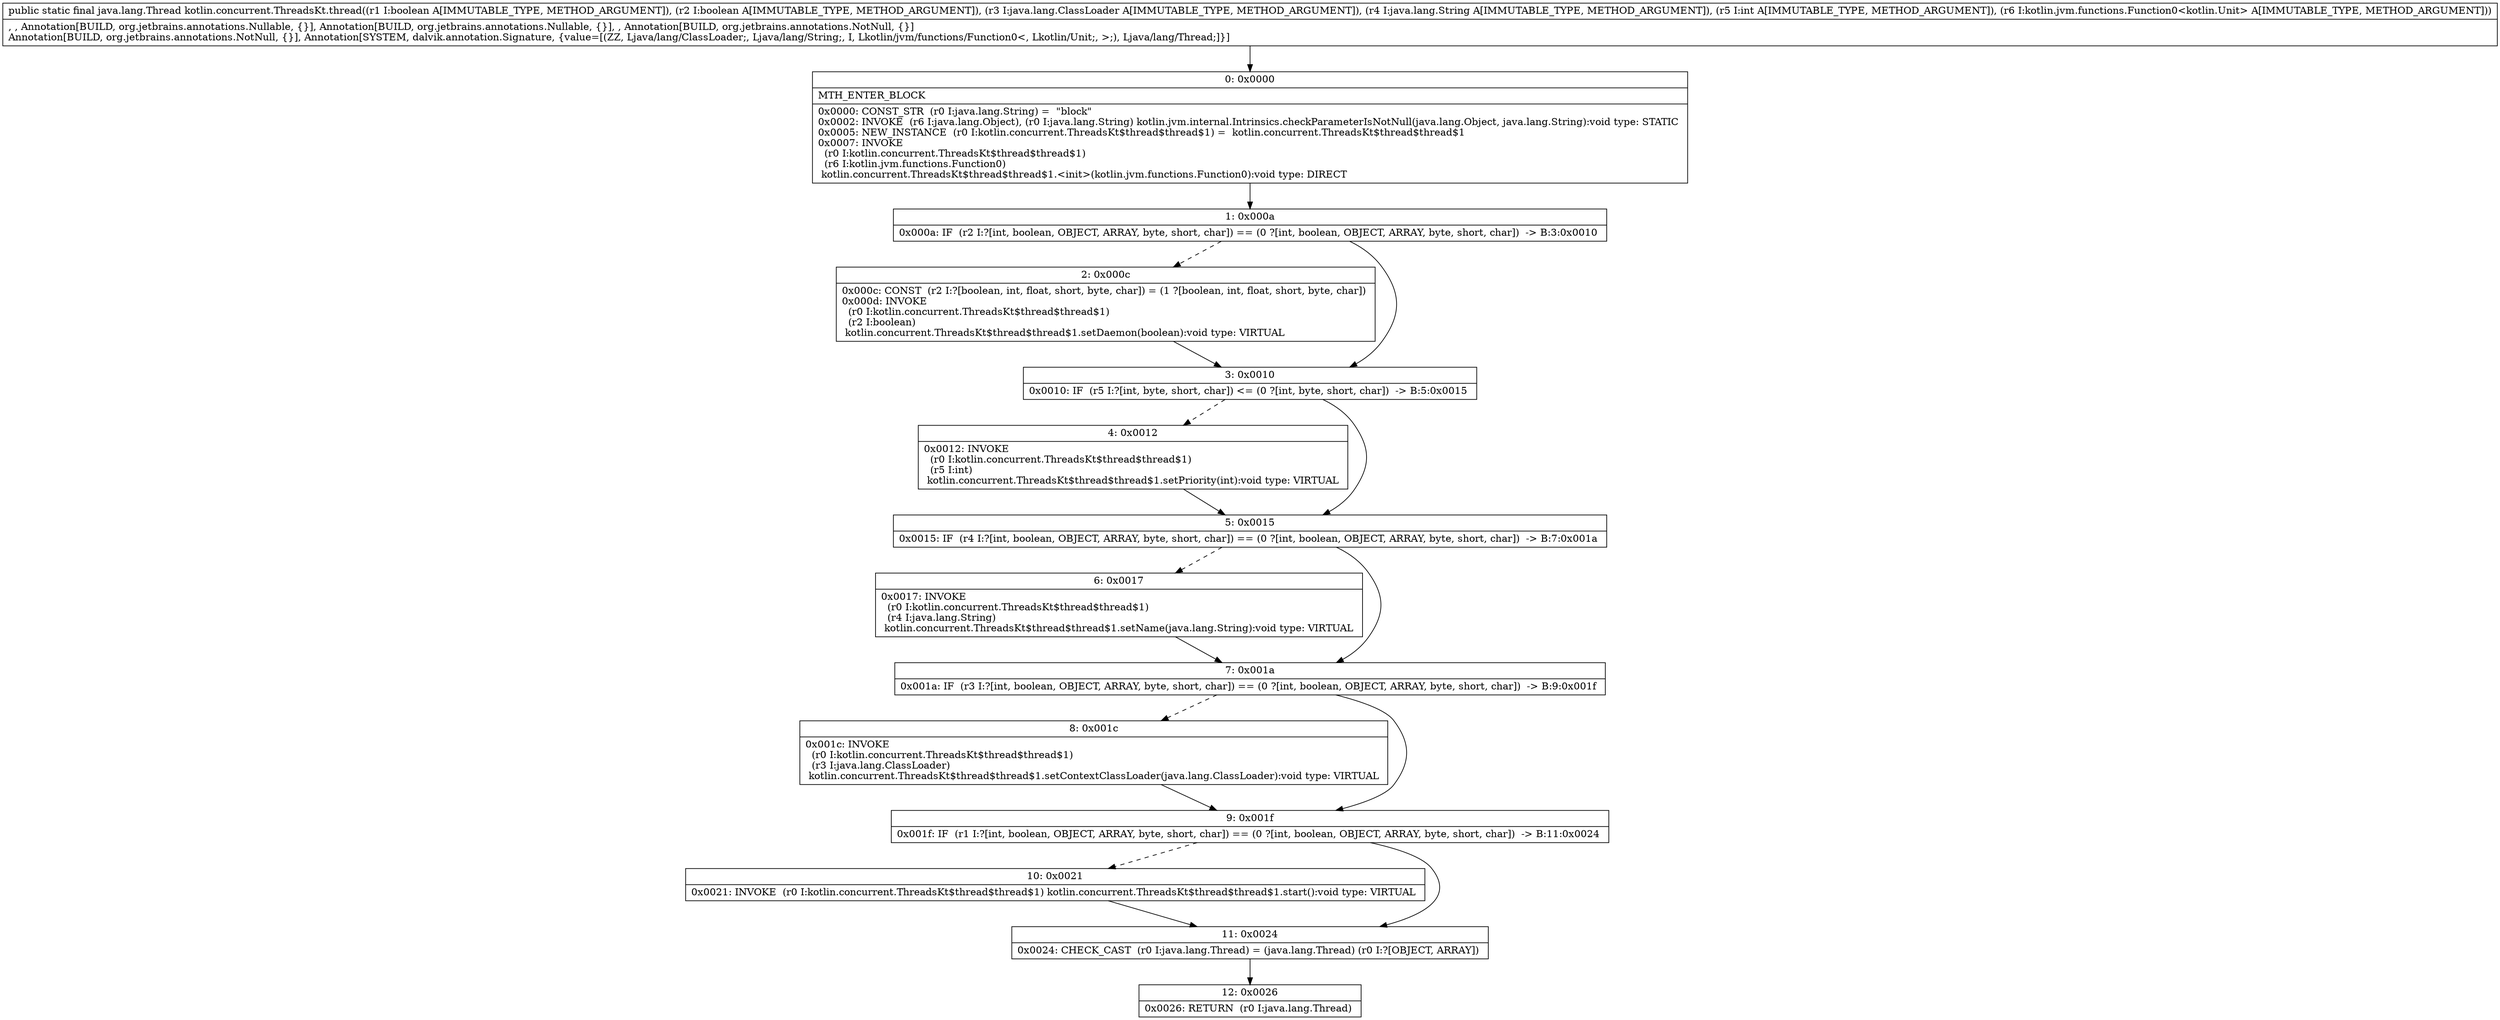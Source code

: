 digraph "CFG forkotlin.concurrent.ThreadsKt.thread(ZZLjava\/lang\/ClassLoader;Ljava\/lang\/String;ILkotlin\/jvm\/functions\/Function0;)Ljava\/lang\/Thread;" {
Node_0 [shape=record,label="{0\:\ 0x0000|MTH_ENTER_BLOCK\l|0x0000: CONST_STR  (r0 I:java.lang.String) =  \"block\" \l0x0002: INVOKE  (r6 I:java.lang.Object), (r0 I:java.lang.String) kotlin.jvm.internal.Intrinsics.checkParameterIsNotNull(java.lang.Object, java.lang.String):void type: STATIC \l0x0005: NEW_INSTANCE  (r0 I:kotlin.concurrent.ThreadsKt$thread$thread$1) =  kotlin.concurrent.ThreadsKt$thread$thread$1 \l0x0007: INVOKE  \l  (r0 I:kotlin.concurrent.ThreadsKt$thread$thread$1)\l  (r6 I:kotlin.jvm.functions.Function0)\l kotlin.concurrent.ThreadsKt$thread$thread$1.\<init\>(kotlin.jvm.functions.Function0):void type: DIRECT \l}"];
Node_1 [shape=record,label="{1\:\ 0x000a|0x000a: IF  (r2 I:?[int, boolean, OBJECT, ARRAY, byte, short, char]) == (0 ?[int, boolean, OBJECT, ARRAY, byte, short, char])  \-\> B:3:0x0010 \l}"];
Node_2 [shape=record,label="{2\:\ 0x000c|0x000c: CONST  (r2 I:?[boolean, int, float, short, byte, char]) = (1 ?[boolean, int, float, short, byte, char]) \l0x000d: INVOKE  \l  (r0 I:kotlin.concurrent.ThreadsKt$thread$thread$1)\l  (r2 I:boolean)\l kotlin.concurrent.ThreadsKt$thread$thread$1.setDaemon(boolean):void type: VIRTUAL \l}"];
Node_3 [shape=record,label="{3\:\ 0x0010|0x0010: IF  (r5 I:?[int, byte, short, char]) \<= (0 ?[int, byte, short, char])  \-\> B:5:0x0015 \l}"];
Node_4 [shape=record,label="{4\:\ 0x0012|0x0012: INVOKE  \l  (r0 I:kotlin.concurrent.ThreadsKt$thread$thread$1)\l  (r5 I:int)\l kotlin.concurrent.ThreadsKt$thread$thread$1.setPriority(int):void type: VIRTUAL \l}"];
Node_5 [shape=record,label="{5\:\ 0x0015|0x0015: IF  (r4 I:?[int, boolean, OBJECT, ARRAY, byte, short, char]) == (0 ?[int, boolean, OBJECT, ARRAY, byte, short, char])  \-\> B:7:0x001a \l}"];
Node_6 [shape=record,label="{6\:\ 0x0017|0x0017: INVOKE  \l  (r0 I:kotlin.concurrent.ThreadsKt$thread$thread$1)\l  (r4 I:java.lang.String)\l kotlin.concurrent.ThreadsKt$thread$thread$1.setName(java.lang.String):void type: VIRTUAL \l}"];
Node_7 [shape=record,label="{7\:\ 0x001a|0x001a: IF  (r3 I:?[int, boolean, OBJECT, ARRAY, byte, short, char]) == (0 ?[int, boolean, OBJECT, ARRAY, byte, short, char])  \-\> B:9:0x001f \l}"];
Node_8 [shape=record,label="{8\:\ 0x001c|0x001c: INVOKE  \l  (r0 I:kotlin.concurrent.ThreadsKt$thread$thread$1)\l  (r3 I:java.lang.ClassLoader)\l kotlin.concurrent.ThreadsKt$thread$thread$1.setContextClassLoader(java.lang.ClassLoader):void type: VIRTUAL \l}"];
Node_9 [shape=record,label="{9\:\ 0x001f|0x001f: IF  (r1 I:?[int, boolean, OBJECT, ARRAY, byte, short, char]) == (0 ?[int, boolean, OBJECT, ARRAY, byte, short, char])  \-\> B:11:0x0024 \l}"];
Node_10 [shape=record,label="{10\:\ 0x0021|0x0021: INVOKE  (r0 I:kotlin.concurrent.ThreadsKt$thread$thread$1) kotlin.concurrent.ThreadsKt$thread$thread$1.start():void type: VIRTUAL \l}"];
Node_11 [shape=record,label="{11\:\ 0x0024|0x0024: CHECK_CAST  (r0 I:java.lang.Thread) = (java.lang.Thread) (r0 I:?[OBJECT, ARRAY]) \l}"];
Node_12 [shape=record,label="{12\:\ 0x0026|0x0026: RETURN  (r0 I:java.lang.Thread) \l}"];
MethodNode[shape=record,label="{public static final java.lang.Thread kotlin.concurrent.ThreadsKt.thread((r1 I:boolean A[IMMUTABLE_TYPE, METHOD_ARGUMENT]), (r2 I:boolean A[IMMUTABLE_TYPE, METHOD_ARGUMENT]), (r3 I:java.lang.ClassLoader A[IMMUTABLE_TYPE, METHOD_ARGUMENT]), (r4 I:java.lang.String A[IMMUTABLE_TYPE, METHOD_ARGUMENT]), (r5 I:int A[IMMUTABLE_TYPE, METHOD_ARGUMENT]), (r6 I:kotlin.jvm.functions.Function0\<kotlin.Unit\> A[IMMUTABLE_TYPE, METHOD_ARGUMENT]))  | , , Annotation[BUILD, org.jetbrains.annotations.Nullable, \{\}], Annotation[BUILD, org.jetbrains.annotations.Nullable, \{\}], , Annotation[BUILD, org.jetbrains.annotations.NotNull, \{\}]\lAnnotation[BUILD, org.jetbrains.annotations.NotNull, \{\}], Annotation[SYSTEM, dalvik.annotation.Signature, \{value=[(ZZ, Ljava\/lang\/ClassLoader;, Ljava\/lang\/String;, I, Lkotlin\/jvm\/functions\/Function0\<, Lkotlin\/Unit;, \>;), Ljava\/lang\/Thread;]\}]\l}"];
MethodNode -> Node_0;
Node_0 -> Node_1;
Node_1 -> Node_2[style=dashed];
Node_1 -> Node_3;
Node_2 -> Node_3;
Node_3 -> Node_4[style=dashed];
Node_3 -> Node_5;
Node_4 -> Node_5;
Node_5 -> Node_6[style=dashed];
Node_5 -> Node_7;
Node_6 -> Node_7;
Node_7 -> Node_8[style=dashed];
Node_7 -> Node_9;
Node_8 -> Node_9;
Node_9 -> Node_10[style=dashed];
Node_9 -> Node_11;
Node_10 -> Node_11;
Node_11 -> Node_12;
}

